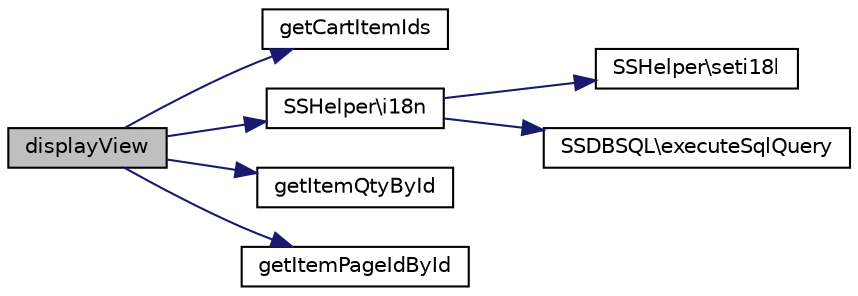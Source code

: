 digraph "displayView"
{
  edge [fontname="Helvetica",fontsize="10",labelfontname="Helvetica",labelfontsize="10"];
  node [fontname="Helvetica",fontsize="10",shape=record];
  rankdir="LR";
  Node1 [label="displayView",height=0.2,width=0.4,color="black", fillcolor="grey75", style="filled", fontcolor="black"];
  Node1 -> Node2 [color="midnightblue",fontsize="10",style="solid",fontname="Helvetica"];
  Node2 [label="getCartItemIds",height=0.2,width=0.4,color="black", fillcolor="white", style="filled",URL="$class_s_s_cart_controller.html#ad9f911883f528745c9e7bf4e9d8e1fa4",tooltip="Artikel IDs holen. "];
  Node1 -> Node3 [color="midnightblue",fontsize="10",style="solid",fontname="Helvetica"];
  Node3 [label="SSHelper\\i18n",height=0.2,width=0.4,color="black", fillcolor="white", style="filled",URL="$class_s_s_helper.html#a3bece4aee1514dbafbd7d0234227e053",tooltip="Internationalization and localization. "];
  Node3 -> Node4 [color="midnightblue",fontsize="10",style="solid",fontname="Helvetica"];
  Node4 [label="SSHelper\\seti18l",height=0.2,width=0.4,color="black", fillcolor="white", style="filled",URL="$class_s_s_helper.html#a50f106600a25de036f9b6f0a89a198d5"];
  Node3 -> Node5 [color="midnightblue",fontsize="10",style="solid",fontname="Helvetica"];
  Node5 [label="SSDBSQL\\executeSqlQuery",height=0.2,width=0.4,color="black", fillcolor="white", style="filled",URL="$class_s_s_d_b_s_q_l.html#a8b0b5ed5092c7864860fc358ecc7b822",tooltip="SQL Query ausführen. "];
  Node1 -> Node6 [color="midnightblue",fontsize="10",style="solid",fontname="Helvetica"];
  Node6 [label="getItemQtyById",height=0.2,width=0.4,color="black", fillcolor="white", style="filled",URL="$class_s_s_cart_controller.html#add120b000f200c428fc1c9021ee31f05",tooltip="Menge nach Artikel ID. "];
  Node1 -> Node7 [color="midnightblue",fontsize="10",style="solid",fontname="Helvetica"];
  Node7 [label="getItemPageIdById",height=0.2,width=0.4,color="black", fillcolor="white", style="filled",URL="$class_s_s_cart_controller.html#a40aadcea01108d33464745d6b1deb013",tooltip="Seite der Artikel. "];
}
